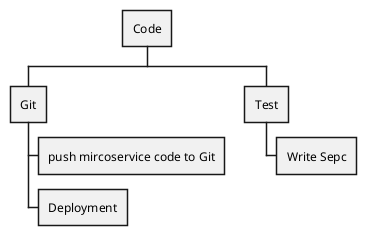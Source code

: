 @startwbs
* Code
**  Git
*** push mircoservice code to Git
*** Deployment
** Test
*** Write Sepc

@endwbs